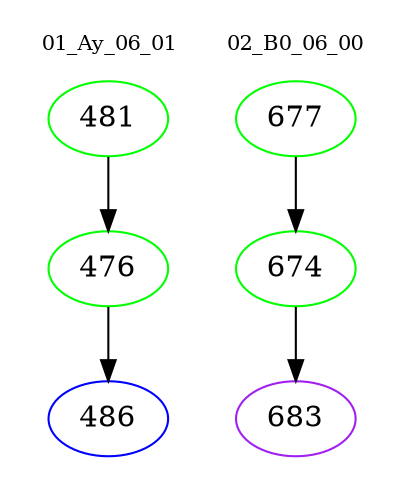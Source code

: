 digraph{
subgraph cluster_0 {
color = white
label = "01_Ay_06_01";
fontsize=10;
T0_481 [label="481", color="green"]
T0_481 -> T0_476 [color="black"]
T0_476 [label="476", color="green"]
T0_476 -> T0_486 [color="black"]
T0_486 [label="486", color="blue"]
}
subgraph cluster_1 {
color = white
label = "02_B0_06_00";
fontsize=10;
T1_677 [label="677", color="green"]
T1_677 -> T1_674 [color="black"]
T1_674 [label="674", color="green"]
T1_674 -> T1_683 [color="black"]
T1_683 [label="683", color="purple"]
}
}
